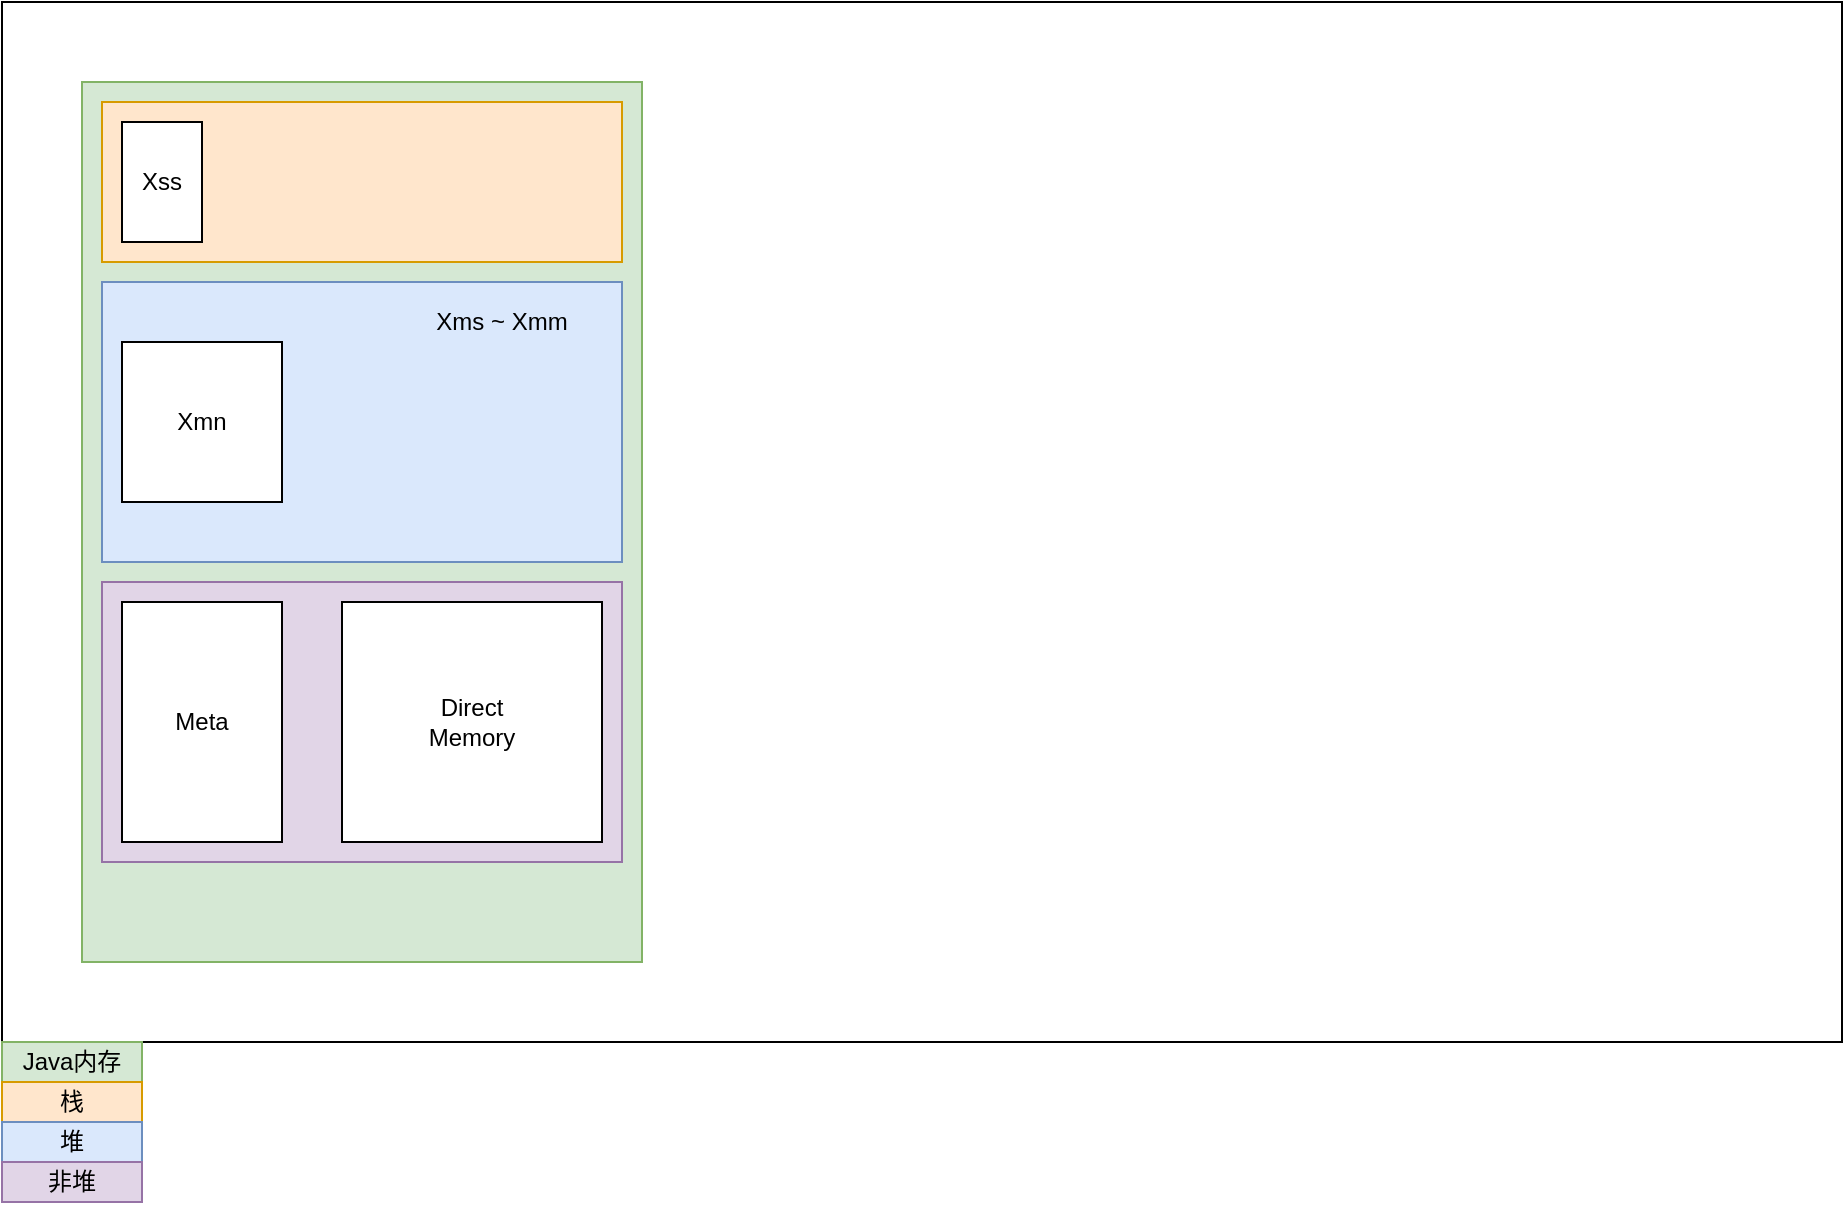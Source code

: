 <mxfile version="13.7.9" type="device"><diagram id="53fBFMeeEtnBV1hqPm22" name="第 1 页"><mxGraphModel dx="1024" dy="592" grid="1" gridSize="10" guides="1" tooltips="1" connect="1" arrows="1" fold="1" page="1" pageScale="1" pageWidth="1169" pageHeight="827" math="0" shadow="0"><root><mxCell id="0"/><mxCell id="1" parent="0"/><mxCell id="hYIeSrOWvgazz4xVLtZt-1" value="" style="rounded=0;whiteSpace=wrap;html=1;" vertex="1" parent="1"><mxGeometry x="40" y="40" width="920" height="520" as="geometry"/></mxCell><mxCell id="hYIeSrOWvgazz4xVLtZt-2" value="" style="rounded=0;whiteSpace=wrap;html=1;fillColor=#d5e8d4;strokeColor=#82b366;" vertex="1" parent="1"><mxGeometry x="80" y="80" width="280" height="440" as="geometry"/></mxCell><mxCell id="hYIeSrOWvgazz4xVLtZt-3" value="" style="rounded=0;whiteSpace=wrap;html=1;fillColor=#ffe6cc;strokeColor=#d79b00;" vertex="1" parent="1"><mxGeometry x="90" y="90" width="260" height="80" as="geometry"/></mxCell><mxCell id="hYIeSrOWvgazz4xVLtZt-5" value="" style="rounded=0;whiteSpace=wrap;html=1;fillColor=#dae8fc;strokeColor=#6c8ebf;" vertex="1" parent="1"><mxGeometry x="90" y="180" width="260" height="140" as="geometry"/></mxCell><mxCell id="hYIeSrOWvgazz4xVLtZt-6" value="Java内存" style="text;html=1;strokeColor=#82b366;fillColor=#d5e8d4;align=center;verticalAlign=middle;whiteSpace=wrap;rounded=0;" vertex="1" parent="1"><mxGeometry x="40" y="560" width="70" height="20" as="geometry"/></mxCell><mxCell id="hYIeSrOWvgazz4xVLtZt-7" value="栈" style="text;html=1;strokeColor=#d79b00;fillColor=#ffe6cc;align=center;verticalAlign=middle;whiteSpace=wrap;rounded=0;" vertex="1" parent="1"><mxGeometry x="40" y="580" width="70" height="20" as="geometry"/></mxCell><mxCell id="hYIeSrOWvgazz4xVLtZt-8" value="堆" style="text;html=1;strokeColor=#6c8ebf;fillColor=#dae8fc;align=center;verticalAlign=middle;whiteSpace=wrap;rounded=0;" vertex="1" parent="1"><mxGeometry x="40" y="600" width="70" height="20" as="geometry"/></mxCell><mxCell id="hYIeSrOWvgazz4xVLtZt-9" value="" style="rounded=0;whiteSpace=wrap;html=1;fillColor=#e1d5e7;strokeColor=#9673a6;" vertex="1" parent="1"><mxGeometry x="90" y="330" width="260" height="140" as="geometry"/></mxCell><mxCell id="hYIeSrOWvgazz4xVLtZt-10" value="" style="rounded=0;whiteSpace=wrap;html=1;" vertex="1" parent="1"><mxGeometry x="100" y="100" width="40" height="60" as="geometry"/></mxCell><mxCell id="hYIeSrOWvgazz4xVLtZt-11" value="Xss" style="text;html=1;strokeColor=none;fillColor=none;align=center;verticalAlign=middle;whiteSpace=wrap;rounded=0;" vertex="1" parent="1"><mxGeometry x="100" y="120" width="40" height="20" as="geometry"/></mxCell><mxCell id="hYIeSrOWvgazz4xVLtZt-12" value="" style="whiteSpace=wrap;html=1;aspect=fixed;" vertex="1" parent="1"><mxGeometry x="100" y="210" width="80" height="80" as="geometry"/></mxCell><mxCell id="hYIeSrOWvgazz4xVLtZt-13" value="Xms ~ Xmm" style="text;html=1;strokeColor=none;fillColor=none;align=center;verticalAlign=middle;whiteSpace=wrap;rounded=0;" vertex="1" parent="1"><mxGeometry x="250" y="190" width="80" height="20" as="geometry"/></mxCell><mxCell id="hYIeSrOWvgazz4xVLtZt-14" value="Xmn" style="text;html=1;strokeColor=none;fillColor=none;align=center;verticalAlign=middle;whiteSpace=wrap;rounded=0;" vertex="1" parent="1"><mxGeometry x="120" y="240" width="40" height="20" as="geometry"/></mxCell><mxCell id="hYIeSrOWvgazz4xVLtZt-15" value="非堆" style="text;html=1;strokeColor=#9673a6;fillColor=#e1d5e7;align=center;verticalAlign=middle;whiteSpace=wrap;rounded=0;" vertex="1" parent="1"><mxGeometry x="40" y="620" width="70" height="20" as="geometry"/></mxCell><mxCell id="hYIeSrOWvgazz4xVLtZt-16" value="" style="rounded=0;whiteSpace=wrap;html=1;" vertex="1" parent="1"><mxGeometry x="210" y="340" width="130" height="120" as="geometry"/></mxCell><mxCell id="hYIeSrOWvgazz4xVLtZt-17" value="Direct Memory" style="text;html=1;strokeColor=none;fillColor=none;align=center;verticalAlign=middle;whiteSpace=wrap;rounded=0;" vertex="1" parent="1"><mxGeometry x="255" y="390" width="40" height="20" as="geometry"/></mxCell><mxCell id="hYIeSrOWvgazz4xVLtZt-18" value="" style="rounded=0;whiteSpace=wrap;html=1;" vertex="1" parent="1"><mxGeometry x="100" y="340" width="80" height="120" as="geometry"/></mxCell><mxCell id="hYIeSrOWvgazz4xVLtZt-19" value="Meta" style="text;html=1;strokeColor=none;fillColor=none;align=center;verticalAlign=middle;whiteSpace=wrap;rounded=0;" vertex="1" parent="1"><mxGeometry x="120" y="390" width="40" height="20" as="geometry"/></mxCell></root></mxGraphModel></diagram></mxfile>